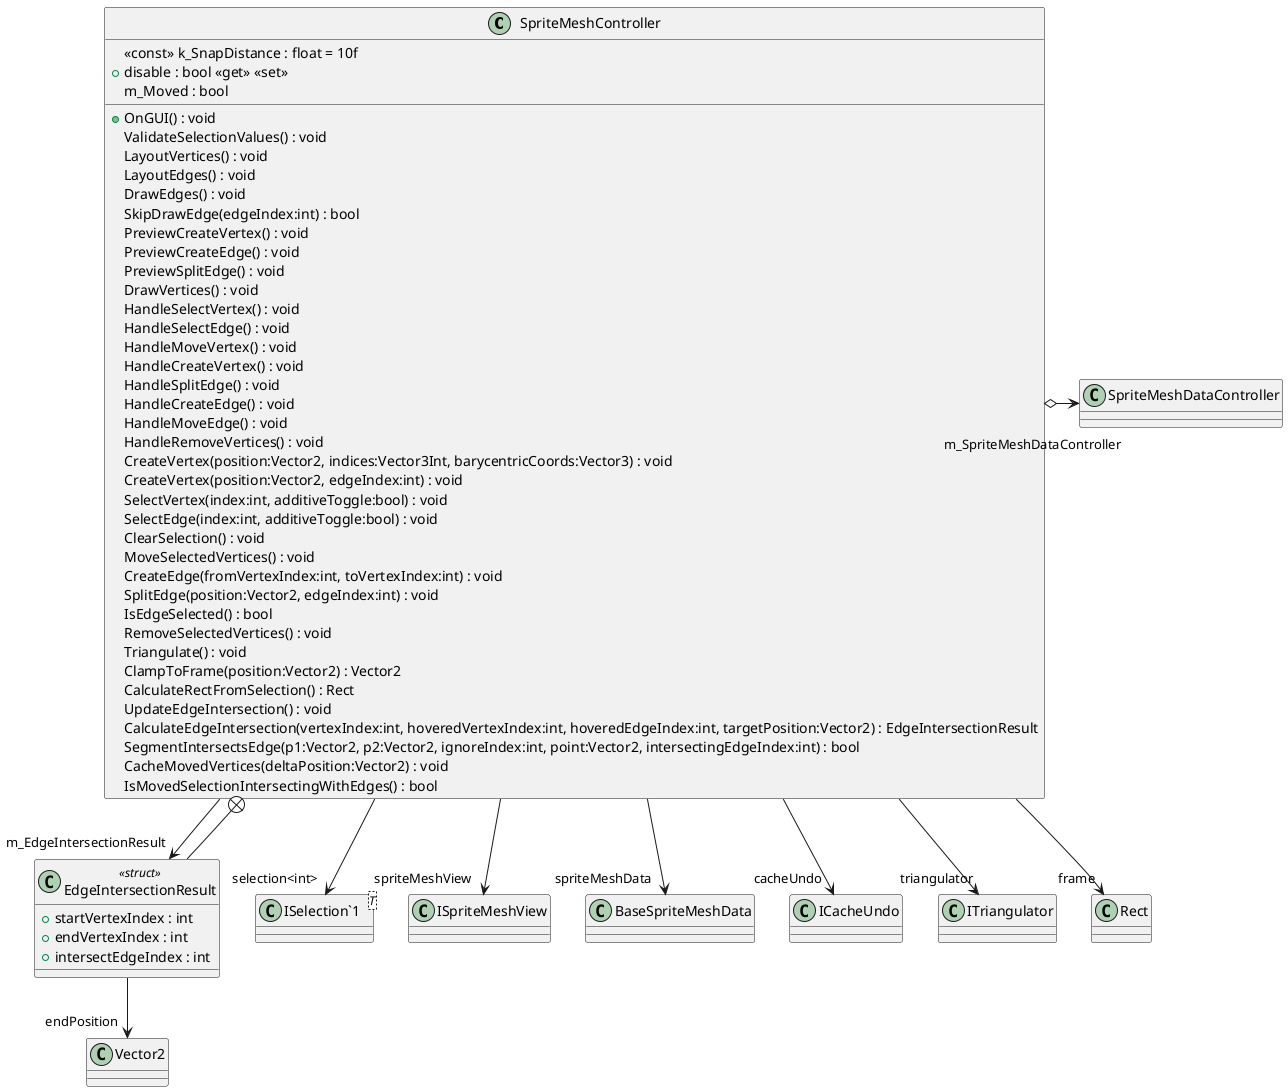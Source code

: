 @startuml
class SpriteMeshController {
    <<const>> k_SnapDistance : float = 10f
    + disable : bool <<get>> <<set>>
    m_Moved : bool
    + OnGUI() : void
    ValidateSelectionValues() : void
    LayoutVertices() : void
    LayoutEdges() : void
    DrawEdges() : void
    SkipDrawEdge(edgeIndex:int) : bool
    PreviewCreateVertex() : void
    PreviewCreateEdge() : void
    PreviewSplitEdge() : void
    DrawVertices() : void
    HandleSelectVertex() : void
    HandleSelectEdge() : void
    HandleMoveVertex() : void
    HandleCreateVertex() : void
    HandleSplitEdge() : void
    HandleCreateEdge() : void
    HandleMoveEdge() : void
    HandleRemoveVertices() : void
    CreateVertex(position:Vector2, indices:Vector3Int, barycentricCoords:Vector3) : void
    CreateVertex(position:Vector2, edgeIndex:int) : void
    SelectVertex(index:int, additiveToggle:bool) : void
    SelectEdge(index:int, additiveToggle:bool) : void
    ClearSelection() : void
    MoveSelectedVertices() : void
    CreateEdge(fromVertexIndex:int, toVertexIndex:int) : void
    SplitEdge(position:Vector2, edgeIndex:int) : void
    IsEdgeSelected() : bool
    RemoveSelectedVertices() : void
    Triangulate() : void
    ClampToFrame(position:Vector2) : Vector2
    CalculateRectFromSelection() : Rect
    UpdateEdgeIntersection() : void
    CalculateEdgeIntersection(vertexIndex:int, hoveredVertexIndex:int, hoveredEdgeIndex:int, targetPosition:Vector2) : EdgeIntersectionResult
    SegmentIntersectsEdge(p1:Vector2, p2:Vector2, ignoreIndex:int, point:Vector2, intersectingEdgeIndex:int) : bool
    CacheMovedVertices(deltaPosition:Vector2) : void
    IsMovedSelectionIntersectingWithEdges() : bool
}
class EdgeIntersectionResult <<struct>> {
    + startVertexIndex : int
    + endVertexIndex : int
    + intersectEdgeIndex : int
}
class "ISelection`1"<T> {
}
SpriteMeshController o-> "m_SpriteMeshDataController" SpriteMeshDataController
SpriteMeshController --> "m_EdgeIntersectionResult" EdgeIntersectionResult
SpriteMeshController --> "spriteMeshView" ISpriteMeshView
SpriteMeshController --> "spriteMeshData" BaseSpriteMeshData
SpriteMeshController --> "selection<int>" "ISelection`1"
SpriteMeshController --> "cacheUndo" ICacheUndo
SpriteMeshController --> "triangulator" ITriangulator
SpriteMeshController --> "frame" Rect
SpriteMeshController +-- EdgeIntersectionResult
EdgeIntersectionResult --> "endPosition" Vector2
@enduml
